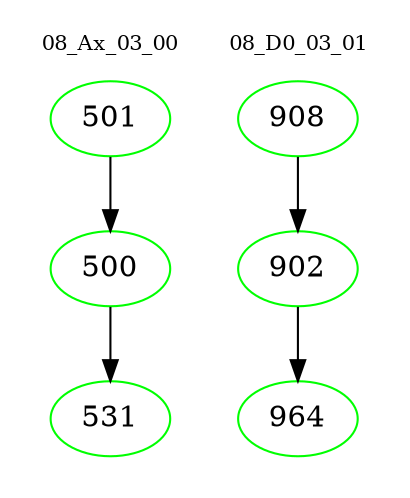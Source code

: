 digraph{
subgraph cluster_0 {
color = white
label = "08_Ax_03_00";
fontsize=10;
T0_501 [label="501", color="green"]
T0_501 -> T0_500 [color="black"]
T0_500 [label="500", color="green"]
T0_500 -> T0_531 [color="black"]
T0_531 [label="531", color="green"]
}
subgraph cluster_1 {
color = white
label = "08_D0_03_01";
fontsize=10;
T1_908 [label="908", color="green"]
T1_908 -> T1_902 [color="black"]
T1_902 [label="902", color="green"]
T1_902 -> T1_964 [color="black"]
T1_964 [label="964", color="green"]
}
}
